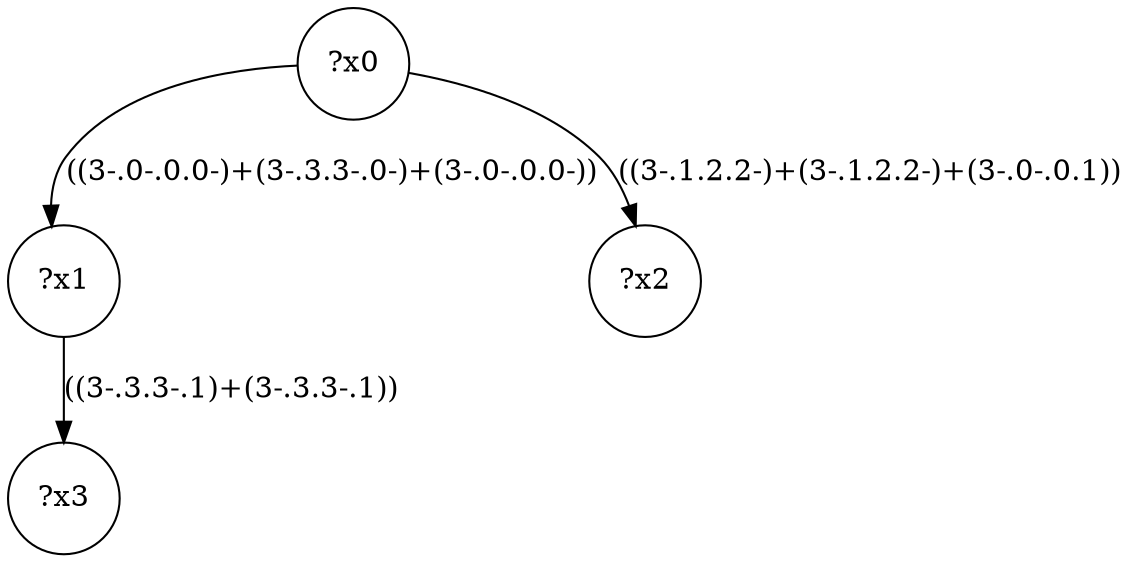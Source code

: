digraph g {
	x0 [shape=circle, label="?x0"];
	x1 [shape=circle, label="?x1"];
	x0 -> x1 [label="((3-.0-.0.0-)+(3-.3.3-.0-)+(3-.0-.0.0-))"];
	x2 [shape=circle, label="?x2"];
	x0 -> x2 [label="((3-.1.2.2-)+(3-.1.2.2-)+(3-.0-.0.1))"];
	x3 [shape=circle, label="?x3"];
	x1 -> x3 [label="((3-.3.3-.1)+(3-.3.3-.1))"];
}
